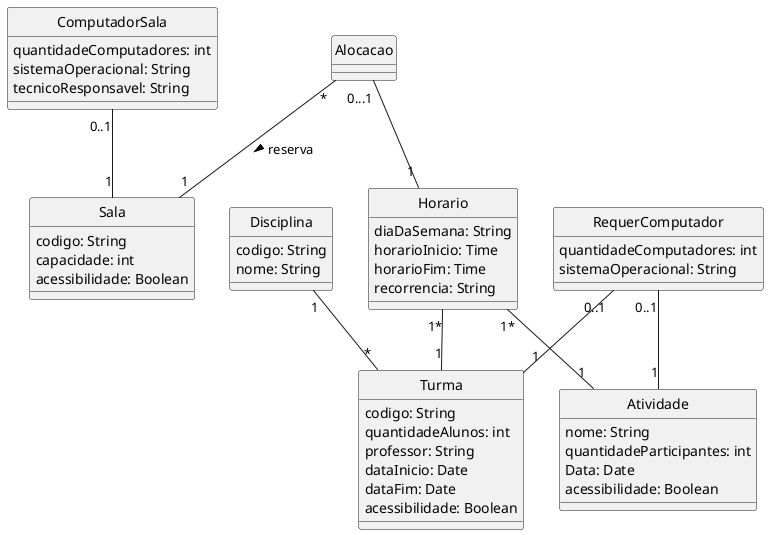 @startuml Classes
skinparam style strictuml

class Sala {
    codigo: String
    capacidade: int
    acessibilidade: Boolean
}

class Turma {
    codigo: String
    quantidadeAlunos: int 
    professor: String
    dataInicio: Date
    dataFim: Date
    acessibilidade: Boolean
    ' disicplina '
    ' horario '
}

class Horario {
    diaDaSemana: String
    horarioInicio: Time
    horarioFim: Time
    recorrencia: String
}

class Disciplina {
    codigo: String
    nome: String
}

class Alocacao {
}

class Atividade {
    nome: String
    quantidadeParticipantes: int 
    Data: Date
    ' Horario '
    acessibilidade: Boolean

}

class RequerComputador {
    quantidadeComputadores: int
    sistemaOperacional: String
}

class ComputadorSala {
    quantidadeComputadores: int
    sistemaOperacional: String
    tecnicoResponsavel: String
}

Disciplina "1" -- "*" "Turma"

Horario "1*" --  "1" Turma
Horario "1*" --  "1" Atividade

Alocacao "*" -- "1" Sala: reserva >
Alocacao "0...1" -- "1" Horario

ComputadorSala "0..1" -- "1" Sala
RequerComputador "0..1" -- "1" "Turma"
RequerComputador "0..1" -- "1" "Atividade"
@enduml